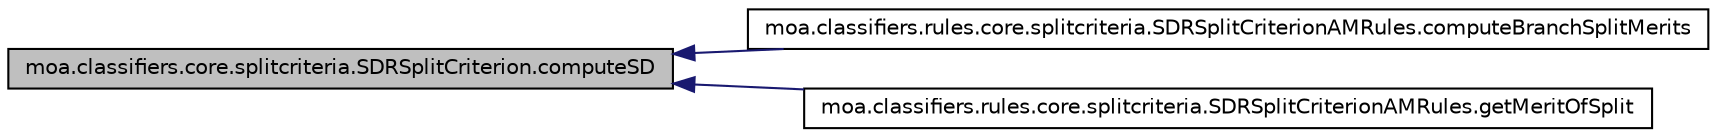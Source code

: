 digraph G
{
  edge [fontname="Helvetica",fontsize="10",labelfontname="Helvetica",labelfontsize="10"];
  node [fontname="Helvetica",fontsize="10",shape=record];
  rankdir=LR;
  Node1 [label="moa.classifiers.core.splitcriteria.SDRSplitCriterion.computeSD",height=0.2,width=0.4,color="black", fillcolor="grey75", style="filled" fontcolor="black"];
  Node1 -> Node2 [dir=back,color="midnightblue",fontsize="10",style="solid",fontname="Helvetica"];
  Node2 [label="moa.classifiers.rules.core.splitcriteria.SDRSplitCriterionAMRules.computeBranchSplitMerits",height=0.2,width=0.4,color="black", fillcolor="white", style="filled",URL="$classmoa_1_1classifiers_1_1rules_1_1core_1_1splitcriteria_1_1SDRSplitCriterionAMRules.html#a1caa9611dc44bcc2cfffee2f2ecb2758"];
  Node1 -> Node3 [dir=back,color="midnightblue",fontsize="10",style="solid",fontname="Helvetica"];
  Node3 [label="moa.classifiers.rules.core.splitcriteria.SDRSplitCriterionAMRules.getMeritOfSplit",height=0.2,width=0.4,color="black", fillcolor="white", style="filled",URL="$classmoa_1_1classifiers_1_1rules_1_1core_1_1splitcriteria_1_1SDRSplitCriterionAMRules.html#a5da8b732f9a4c3007b7d3e73053150a4",tooltip="Computes the merit of splitting for a given ditribution before the split and after..."];
}
